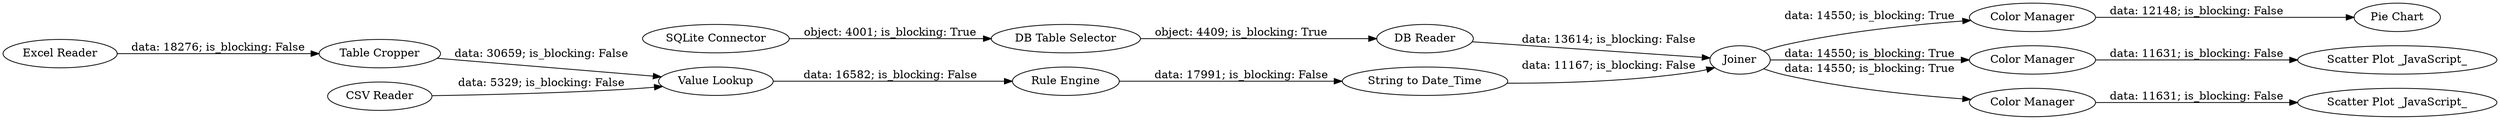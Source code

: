 digraph {
	"3142813847607555217_272" [label="Rule Engine"]
	"3142813847607555217_368" [label=Joiner]
	"3142813847607555217_433" [label="Color Manager"]
	"3142813847607555217_273" [label="String to Date_Time"]
	"3142813847607555217_437" [label="Pie Chart"]
	"3142813847607555217_266" [label="Table Cropper"]
	"3142813847607555217_435" [label="Scatter Plot _JavaScript_"]
	"3142813847607555217_406" [label="SQLite Connector"]
	"3142813847607555217_382" [label="Scatter Plot _JavaScript_"]
	"3142813847607555217_434" [label="Color Manager"]
	"3142813847607555217_371" [label="Color Manager"]
	"3142813847607555217_403" [label="DB Table Selector"]
	"3142813847607555217_424" [label="CSV Reader"]
	"3142813847607555217_271" [label="Value Lookup"]
	"3142813847607555217_404" [label="DB Reader"]
	"3142813847607555217_426" [label="Excel Reader"]
	"3142813847607555217_266" -> "3142813847607555217_271" [label="data: 30659; is_blocking: False"]
	"3142813847607555217_368" -> "3142813847607555217_433" [label="data: 14550; is_blocking: True"]
	"3142813847607555217_406" -> "3142813847607555217_403" [label="object: 4001; is_blocking: True"]
	"3142813847607555217_403" -> "3142813847607555217_404" [label="object: 4409; is_blocking: True"]
	"3142813847607555217_368" -> "3142813847607555217_434" [label="data: 14550; is_blocking: True"]
	"3142813847607555217_426" -> "3142813847607555217_266" [label="data: 18276; is_blocking: False"]
	"3142813847607555217_271" -> "3142813847607555217_272" [label="data: 16582; is_blocking: False"]
	"3142813847607555217_434" -> "3142813847607555217_435" [label="data: 11631; is_blocking: False"]
	"3142813847607555217_404" -> "3142813847607555217_368" [label="data: 13614; is_blocking: False"]
	"3142813847607555217_371" -> "3142813847607555217_382" [label="data: 11631; is_blocking: False"]
	"3142813847607555217_273" -> "3142813847607555217_368" [label="data: 11167; is_blocking: False"]
	"3142813847607555217_272" -> "3142813847607555217_273" [label="data: 17991; is_blocking: False"]
	"3142813847607555217_424" -> "3142813847607555217_271" [label="data: 5329; is_blocking: False"]
	"3142813847607555217_368" -> "3142813847607555217_371" [label="data: 14550; is_blocking: True"]
	"3142813847607555217_433" -> "3142813847607555217_437" [label="data: 12148; is_blocking: False"]
	rankdir=LR
}
